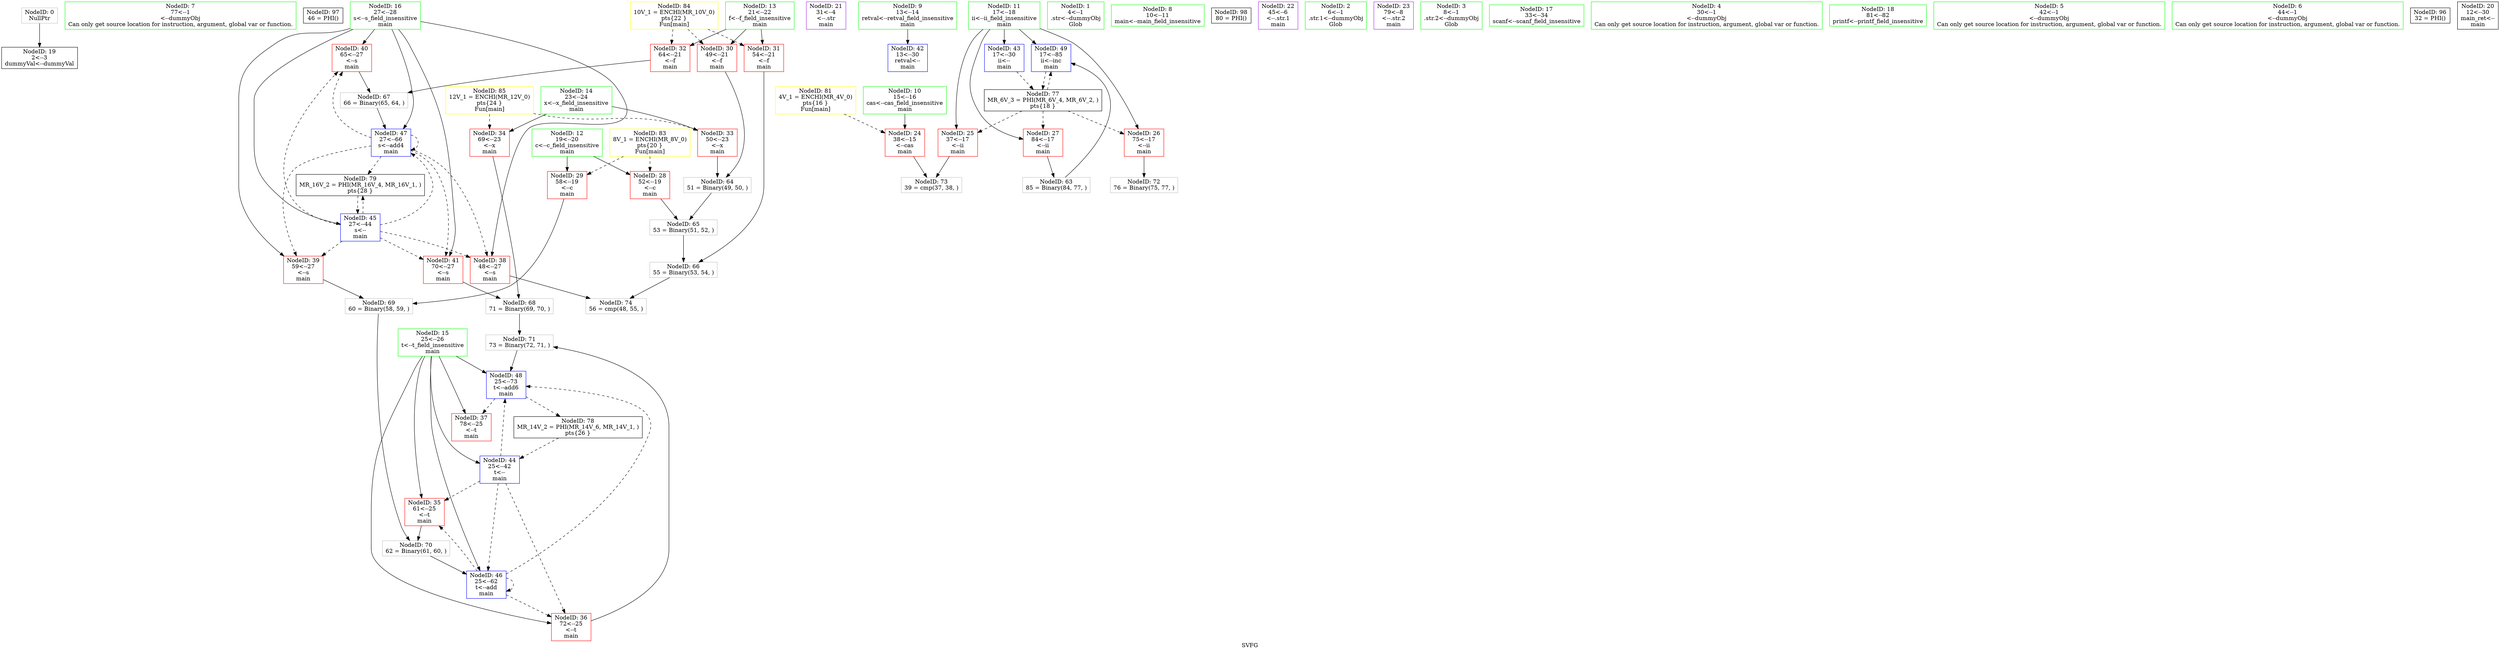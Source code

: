 digraph "SVFG" {
	label="SVFG";

	Node0x55751f40cad0 [shape=record,color=grey,label="{NodeID: 0\nNullPtr}"];
	Node0x55751f40cad0 -> Node0x55751f41f2a0[style=solid];
	Node0x55751f41e1f0 [shape=record,color=green,label="{NodeID: 7\n77\<--1\n\<--dummyObj\nCan only get source location for instruction, argument, global var or function.}"];
	Node0x55751f42dc40 [shape=record,color=black,label="{NodeID: 97\n46 = PHI()\n}"];
	Node0x55751f41ee60 [shape=record,color=green,label="{NodeID: 14\n23\<--24\nx\<--x_field_insensitive\nmain\n}"];
	Node0x55751f41ee60 -> Node0x55751f41fe30[style=solid];
	Node0x55751f41ee60 -> Node0x55751f41ff00[style=solid];
	Node0x55751f41f470 [shape=record,color=purple,label="{NodeID: 21\n31\<--4\n\<--.str\nmain\n}"];
	Node0x55751f41fa20 [shape=record,color=red,label="{NodeID: 28\n52\<--19\n\<--c\nmain\n}"];
	Node0x55751f41fa20 -> Node0x55751f4224e0[style=solid];
	Node0x55751f41ffd0 [shape=record,color=red,label="{NodeID: 35\n61\<--25\n\<--t\nmain\n}"];
	Node0x55751f41ffd0 -> Node0x55751f423470[style=solid];
	Node0x55751f420580 [shape=record,color=blue,label="{NodeID: 42\n13\<--30\nretval\<--\nmain\n}"];
	Node0x55751f421340 [shape=record,color=blue,label="{NodeID: 49\n17\<--85\nii\<--inc\nmain\n}"];
	Node0x55751f421340 -> Node0x55751f426c50[style=dashed];
	Node0x55751f4221e0 [shape=record,color=grey,label="{NodeID: 63\n85 = Binary(84, 77, )\n}"];
	Node0x55751f4221e0 -> Node0x55751f421340[style=solid];
	Node0x55751f423470 [shape=record,color=grey,label="{NodeID: 70\n62 = Binary(61, 60, )\n}"];
	Node0x55751f423470 -> Node0x55751f4208c0[style=solid];
	Node0x55751f426c50 [shape=record,color=black,label="{NodeID: 77\nMR_6V_3 = PHI(MR_6V_4, MR_6V_2, )\npts\{18 \}\n}"];
	Node0x55751f426c50 -> Node0x55751f41f7b0[style=dashed];
	Node0x55751f426c50 -> Node0x55751f41f880[style=dashed];
	Node0x55751f426c50 -> Node0x55751f41f950[style=dashed];
	Node0x55751f426c50 -> Node0x55751f421340[style=dashed];
	Node0x55751f428910 [shape=record,color=yellow,style=double,label="{NodeID: 84\n10V_1 = ENCHI(MR_10V_0)\npts\{22 \}\nFun[main]}"];
	Node0x55751f428910 -> Node0x55751f41fbc0[style=dashed];
	Node0x55751f428910 -> Node0x55751f41fc90[style=dashed];
	Node0x55751f428910 -> Node0x55751f41fd60[style=dashed];
	Node0x55751f40bd10 [shape=record,color=green,label="{NodeID: 1\n4\<--1\n.str\<--dummyObj\nGlob }"];
	Node0x55751f41e280 [shape=record,color=green,label="{NodeID: 8\n10\<--11\nmain\<--main_field_insensitive\n}"];
	Node0x55751f42dd40 [shape=record,color=black,label="{NodeID: 98\n80 = PHI()\n}"];
	Node0x55751f41ef30 [shape=record,color=green,label="{NodeID: 15\n25\<--26\nt\<--t_field_insensitive\nmain\n}"];
	Node0x55751f41ef30 -> Node0x55751f41ffd0[style=solid];
	Node0x55751f41ef30 -> Node0x55751f4200a0[style=solid];
	Node0x55751f41ef30 -> Node0x55751f420170[style=solid];
	Node0x55751f41ef30 -> Node0x55751f420720[style=solid];
	Node0x55751f41ef30 -> Node0x55751f4208c0[style=solid];
	Node0x55751f41ef30 -> Node0x55751f421270[style=solid];
	Node0x55751f41f540 [shape=record,color=purple,label="{NodeID: 22\n45\<--6\n\<--.str.1\nmain\n}"];
	Node0x55751f41faf0 [shape=record,color=red,label="{NodeID: 29\n58\<--19\n\<--c\nmain\n}"];
	Node0x55751f41faf0 -> Node0x55751f4232f0[style=solid];
	Node0x55751f4200a0 [shape=record,color=red,label="{NodeID: 36\n72\<--25\n\<--t\nmain\n}"];
	Node0x55751f4200a0 -> Node0x55751f4235f0[style=solid];
	Node0x55751f420650 [shape=record,color=blue,label="{NodeID: 43\n17\<--30\nii\<--\nmain\n}"];
	Node0x55751f420650 -> Node0x55751f426c50[style=dashed];
	Node0x55751f422360 [shape=record,color=grey,label="{NodeID: 64\n51 = Binary(49, 50, )\n}"];
	Node0x55751f422360 -> Node0x55751f4224e0[style=solid];
	Node0x55751f4235f0 [shape=record,color=grey,label="{NodeID: 71\n73 = Binary(72, 71, )\n}"];
	Node0x55751f4235f0 -> Node0x55751f421270[style=solid];
	Node0x55751f427150 [shape=record,color=black,label="{NodeID: 78\nMR_14V_2 = PHI(MR_14V_6, MR_14V_1, )\npts\{26 \}\n}"];
	Node0x55751f427150 -> Node0x55751f420720[style=dashed];
	Node0x55751f4289f0 [shape=record,color=yellow,style=double,label="{NodeID: 85\n12V_1 = ENCHI(MR_12V_0)\npts\{24 \}\nFun[main]}"];
	Node0x55751f4289f0 -> Node0x55751f41fe30[style=dashed];
	Node0x55751f4289f0 -> Node0x55751f41ff00[style=dashed];
	Node0x55751f41deb0 [shape=record,color=green,label="{NodeID: 2\n6\<--1\n.str.1\<--dummyObj\nGlob }"];
	Node0x55751f41e310 [shape=record,color=green,label="{NodeID: 9\n13\<--14\nretval\<--retval_field_insensitive\nmain\n}"];
	Node0x55751f41e310 -> Node0x55751f420580[style=solid];
	Node0x55751f41f000 [shape=record,color=green,label="{NodeID: 16\n27\<--28\ns\<--s_field_insensitive\nmain\n}"];
	Node0x55751f41f000 -> Node0x55751f420240[style=solid];
	Node0x55751f41f000 -> Node0x55751f420310[style=solid];
	Node0x55751f41f000 -> Node0x55751f4203e0[style=solid];
	Node0x55751f41f000 -> Node0x55751f4204b0[style=solid];
	Node0x55751f41f000 -> Node0x55751f4207f0[style=solid];
	Node0x55751f41f000 -> Node0x55751f420990[style=solid];
	Node0x55751f41f610 [shape=record,color=purple,label="{NodeID: 23\n79\<--8\n\<--.str.2\nmain\n}"];
	Node0x55751f41fbc0 [shape=record,color=red,label="{NodeID: 30\n49\<--21\n\<--f\nmain\n}"];
	Node0x55751f41fbc0 -> Node0x55751f422360[style=solid];
	Node0x55751f420170 [shape=record,color=red,label="{NodeID: 37\n78\<--25\n\<--t\nmain\n}"];
	Node0x55751f420720 [shape=record,color=blue,label="{NodeID: 44\n25\<--42\nt\<--\nmain\n}"];
	Node0x55751f420720 -> Node0x55751f41ffd0[style=dashed];
	Node0x55751f420720 -> Node0x55751f4200a0[style=dashed];
	Node0x55751f420720 -> Node0x55751f4208c0[style=dashed];
	Node0x55751f420720 -> Node0x55751f421270[style=dashed];
	Node0x55751f4224e0 [shape=record,color=grey,label="{NodeID: 65\n53 = Binary(51, 52, )\n}"];
	Node0x55751f4224e0 -> Node0x55751f422e70[style=solid];
	Node0x55751f423770 [shape=record,color=grey,label="{NodeID: 72\n76 = Binary(75, 77, )\n}"];
	Node0x55751f427650 [shape=record,color=black,label="{NodeID: 79\nMR_16V_2 = PHI(MR_16V_4, MR_16V_1, )\npts\{28 \}\n}"];
	Node0x55751f427650 -> Node0x55751f4207f0[style=dashed];
	Node0x55751f41df40 [shape=record,color=green,label="{NodeID: 3\n8\<--1\n.str.2\<--dummyObj\nGlob }"];
	Node0x55751f41ebe0 [shape=record,color=green,label="{NodeID: 10\n15\<--16\ncas\<--cas_field_insensitive\nmain\n}"];
	Node0x55751f41ebe0 -> Node0x55751f41f6e0[style=solid];
	Node0x55751f41f0d0 [shape=record,color=green,label="{NodeID: 17\n33\<--34\nscanf\<--scanf_field_insensitive\n}"];
	Node0x55751f41f6e0 [shape=record,color=red,label="{NodeID: 24\n38\<--15\n\<--cas\nmain\n}"];
	Node0x55751f41f6e0 -> Node0x55751f4238f0[style=solid];
	Node0x55751f41fc90 [shape=record,color=red,label="{NodeID: 31\n54\<--21\n\<--f\nmain\n}"];
	Node0x55751f41fc90 -> Node0x55751f422e70[style=solid];
	Node0x55751f420240 [shape=record,color=red,label="{NodeID: 38\n48\<--27\n\<--s\nmain\n}"];
	Node0x55751f420240 -> Node0x55751f423a70[style=solid];
	Node0x55751f4207f0 [shape=record,color=blue,label="{NodeID: 45\n27\<--44\ns\<--\nmain\n}"];
	Node0x55751f4207f0 -> Node0x55751f420240[style=dashed];
	Node0x55751f4207f0 -> Node0x55751f420310[style=dashed];
	Node0x55751f4207f0 -> Node0x55751f4203e0[style=dashed];
	Node0x55751f4207f0 -> Node0x55751f4204b0[style=dashed];
	Node0x55751f4207f0 -> Node0x55751f420990[style=dashed];
	Node0x55751f4207f0 -> Node0x55751f427650[style=dashed];
	Node0x55751f422e70 [shape=record,color=grey,label="{NodeID: 66\n55 = Binary(53, 54, )\n}"];
	Node0x55751f422e70 -> Node0x55751f423a70[style=solid];
	Node0x55751f4238f0 [shape=record,color=grey,label="{NodeID: 73\n39 = cmp(37, 38, )\n}"];
	Node0x55751f40cb60 [shape=record,color=green,label="{NodeID: 4\n30\<--1\n\<--dummyObj\nCan only get source location for instruction, argument, global var or function.}"];
	Node0x55751f41ec70 [shape=record,color=green,label="{NodeID: 11\n17\<--18\nii\<--ii_field_insensitive\nmain\n}"];
	Node0x55751f41ec70 -> Node0x55751f41f7b0[style=solid];
	Node0x55751f41ec70 -> Node0x55751f41f880[style=solid];
	Node0x55751f41ec70 -> Node0x55751f41f950[style=solid];
	Node0x55751f41ec70 -> Node0x55751f420650[style=solid];
	Node0x55751f41ec70 -> Node0x55751f421340[style=solid];
	Node0x55751f41f1a0 [shape=record,color=green,label="{NodeID: 18\n81\<--82\nprintf\<--printf_field_insensitive\n}"];
	Node0x55751f41f7b0 [shape=record,color=red,label="{NodeID: 25\n37\<--17\n\<--ii\nmain\n}"];
	Node0x55751f41f7b0 -> Node0x55751f4238f0[style=solid];
	Node0x55751f41fd60 [shape=record,color=red,label="{NodeID: 32\n64\<--21\n\<--f\nmain\n}"];
	Node0x55751f41fd60 -> Node0x55751f422ff0[style=solid];
	Node0x55751f420310 [shape=record,color=red,label="{NodeID: 39\n59\<--27\n\<--s\nmain\n}"];
	Node0x55751f420310 -> Node0x55751f4232f0[style=solid];
	Node0x55751f4208c0 [shape=record,color=blue,label="{NodeID: 46\n25\<--62\nt\<--add\nmain\n}"];
	Node0x55751f4208c0 -> Node0x55751f41ffd0[style=dashed];
	Node0x55751f4208c0 -> Node0x55751f4200a0[style=dashed];
	Node0x55751f4208c0 -> Node0x55751f4208c0[style=dashed];
	Node0x55751f4208c0 -> Node0x55751f421270[style=dashed];
	Node0x55751f422ff0 [shape=record,color=grey,label="{NodeID: 67\n66 = Binary(65, 64, )\n}"];
	Node0x55751f422ff0 -> Node0x55751f420990[style=solid];
	Node0x55751f423a70 [shape=record,color=grey,label="{NodeID: 74\n56 = cmp(48, 55, )\n}"];
	Node0x55751f428670 [shape=record,color=yellow,style=double,label="{NodeID: 81\n4V_1 = ENCHI(MR_4V_0)\npts\{16 \}\nFun[main]}"];
	Node0x55751f428670 -> Node0x55751f41f6e0[style=dashed];
	Node0x55751f40cbf0 [shape=record,color=green,label="{NodeID: 5\n42\<--1\n\<--dummyObj\nCan only get source location for instruction, argument, global var or function.}"];
	Node0x55751f41ed00 [shape=record,color=green,label="{NodeID: 12\n19\<--20\nc\<--c_field_insensitive\nmain\n}"];
	Node0x55751f41ed00 -> Node0x55751f41fa20[style=solid];
	Node0x55751f41ed00 -> Node0x55751f41faf0[style=solid];
	Node0x55751f41f2a0 [shape=record,color=black,label="{NodeID: 19\n2\<--3\ndummyVal\<--dummyVal\n}"];
	Node0x55751f41f880 [shape=record,color=red,label="{NodeID: 26\n75\<--17\n\<--ii\nmain\n}"];
	Node0x55751f41f880 -> Node0x55751f423770[style=solid];
	Node0x55751f41fe30 [shape=record,color=red,label="{NodeID: 33\n50\<--23\n\<--x\nmain\n}"];
	Node0x55751f41fe30 -> Node0x55751f422360[style=solid];
	Node0x55751f4203e0 [shape=record,color=red,label="{NodeID: 40\n65\<--27\n\<--s\nmain\n}"];
	Node0x55751f4203e0 -> Node0x55751f422ff0[style=solid];
	Node0x55751f420990 [shape=record,color=blue,label="{NodeID: 47\n27\<--66\ns\<--add4\nmain\n}"];
	Node0x55751f420990 -> Node0x55751f420240[style=dashed];
	Node0x55751f420990 -> Node0x55751f420310[style=dashed];
	Node0x55751f420990 -> Node0x55751f4203e0[style=dashed];
	Node0x55751f420990 -> Node0x55751f4204b0[style=dashed];
	Node0x55751f420990 -> Node0x55751f420990[style=dashed];
	Node0x55751f420990 -> Node0x55751f427650[style=dashed];
	Node0x55751f423170 [shape=record,color=grey,label="{NodeID: 68\n71 = Binary(69, 70, )\n}"];
	Node0x55751f423170 -> Node0x55751f4235f0[style=solid];
	Node0x55751f40cc80 [shape=record,color=green,label="{NodeID: 6\n44\<--1\n\<--dummyObj\nCan only get source location for instruction, argument, global var or function.}"];
	Node0x55751f42db40 [shape=record,color=black,label="{NodeID: 96\n32 = PHI()\n}"];
	Node0x55751f41ed90 [shape=record,color=green,label="{NodeID: 13\n21\<--22\nf\<--f_field_insensitive\nmain\n}"];
	Node0x55751f41ed90 -> Node0x55751f41fbc0[style=solid];
	Node0x55751f41ed90 -> Node0x55751f41fc90[style=solid];
	Node0x55751f41ed90 -> Node0x55751f41fd60[style=solid];
	Node0x55751f41f3a0 [shape=record,color=black,label="{NodeID: 20\n12\<--30\nmain_ret\<--\nmain\n}"];
	Node0x55751f41f950 [shape=record,color=red,label="{NodeID: 27\n84\<--17\n\<--ii\nmain\n}"];
	Node0x55751f41f950 -> Node0x55751f4221e0[style=solid];
	Node0x55751f41ff00 [shape=record,color=red,label="{NodeID: 34\n69\<--23\n\<--x\nmain\n}"];
	Node0x55751f41ff00 -> Node0x55751f423170[style=solid];
	Node0x55751f4204b0 [shape=record,color=red,label="{NodeID: 41\n70\<--27\n\<--s\nmain\n}"];
	Node0x55751f4204b0 -> Node0x55751f423170[style=solid];
	Node0x55751f421270 [shape=record,color=blue,label="{NodeID: 48\n25\<--73\nt\<--add6\nmain\n}"];
	Node0x55751f421270 -> Node0x55751f420170[style=dashed];
	Node0x55751f421270 -> Node0x55751f427150[style=dashed];
	Node0x55751f4232f0 [shape=record,color=grey,label="{NodeID: 69\n60 = Binary(58, 59, )\n}"];
	Node0x55751f4232f0 -> Node0x55751f423470[style=solid];
	Node0x55751f428830 [shape=record,color=yellow,style=double,label="{NodeID: 83\n8V_1 = ENCHI(MR_8V_0)\npts\{20 \}\nFun[main]}"];
	Node0x55751f428830 -> Node0x55751f41fa20[style=dashed];
	Node0x55751f428830 -> Node0x55751f41faf0[style=dashed];
}
